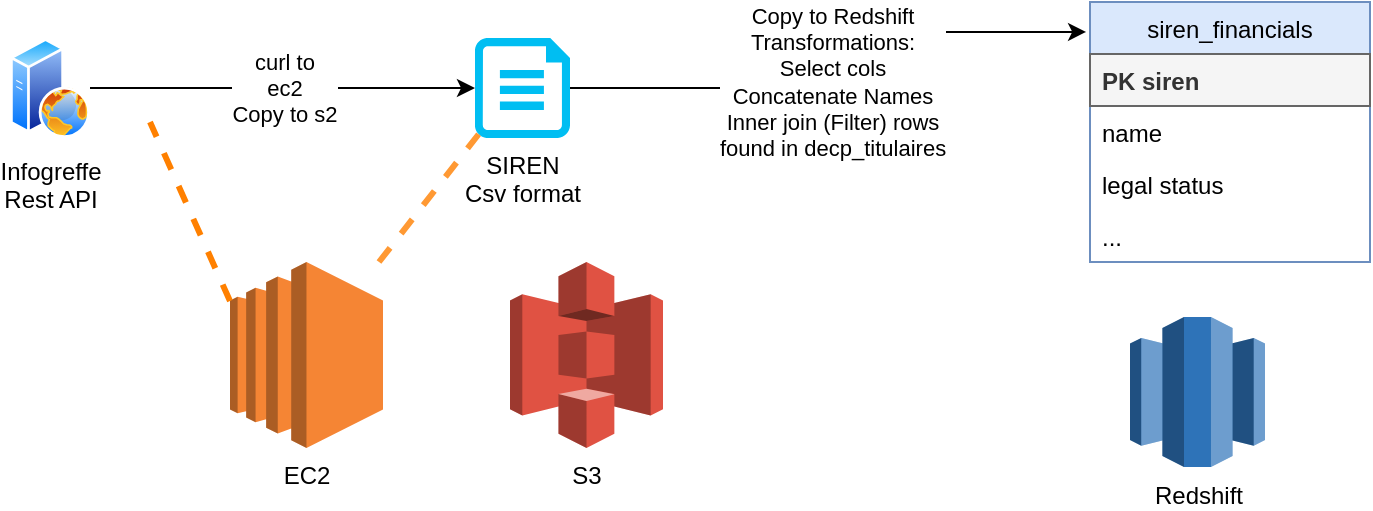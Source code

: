 <mxfile version="14.0.1" type="device"><diagram id="jvIMWr7po_z69hKIchvI" name="Page-1"><mxGraphModel dx="678" dy="500" grid="1" gridSize="10" guides="1" tooltips="1" connect="1" arrows="1" fold="1" page="1" pageScale="1" pageWidth="850" pageHeight="1100" math="0" shadow="0"><root><mxCell id="0"/><mxCell id="1" parent="0"/><mxCell id="0sZq0e34uGnVB1kBdo4x-4" value="SIREN&lt;br&gt;Csv format" style="verticalLabelPosition=bottom;html=1;verticalAlign=top;align=center;strokeColor=none;fillColor=#00BEF2;shape=mxgraph.azure.cloud_services_configuration_file;pointerEvents=1;" parent="1" vertex="1"><mxGeometry x="252.5" y="58" width="47.5" height="50" as="geometry"/></mxCell><mxCell id="0sZq0e34uGnVB1kBdo4x-15" style="edgeStyle=orthogonalEdgeStyle;rounded=0;orthogonalLoop=1;jettySize=auto;html=1;exitX=1;exitY=0.5;exitDx=0;exitDy=0;exitPerimeter=0;entryX=-0.014;entryY=0.115;entryDx=0;entryDy=0;entryPerimeter=0;" parent="1" source="0sZq0e34uGnVB1kBdo4x-4" target="0sZq0e34uGnVB1kBdo4x-10" edge="1"><mxGeometry relative="1" as="geometry"><mxPoint x="607.5" y="35" as="sourcePoint"/></mxGeometry></mxCell><mxCell id="0sZq0e34uGnVB1kBdo4x-21" value="&lt;div&gt;Copy to Redshift&lt;/div&gt;&lt;div&gt;Transformations:&lt;br&gt;Select cols&lt;br&gt;Concatenate Names&lt;/div&gt;&lt;div&gt;Inner join (Filter) rows&lt;br&gt; found in decp_titulaires&lt;br&gt;&lt;/div&gt;" style="edgeLabel;html=1;align=center;verticalAlign=middle;resizable=0;points=[];" parent="0sZq0e34uGnVB1kBdo4x-15" vertex="1" connectable="0"><mxGeometry x="-0.066" y="-1" relative="1" as="geometry"><mxPoint as="offset"/></mxGeometry></mxCell><mxCell id="0sZq0e34uGnVB1kBdo4x-10" value="siren_financials" style="swimlane;fontStyle=0;childLayout=stackLayout;horizontal=1;startSize=26;fillColor=#dae8fc;horizontalStack=0;resizeParent=1;resizeParentMax=0;resizeLast=0;collapsible=1;marginBottom=0;strokeColor=#6c8ebf;" parent="1" vertex="1"><mxGeometry x="560" y="40" width="140" height="130" as="geometry"/></mxCell><mxCell id="0sZq0e34uGnVB1kBdo4x-11" value="PK siren" style="text;strokeColor=#666666;fillColor=#f5f5f5;align=left;verticalAlign=top;spacingLeft=4;spacingRight=4;overflow=hidden;rotatable=0;points=[[0,0.5],[1,0.5]];portConstraint=eastwest;fontStyle=1;fontColor=#333333;" parent="0sZq0e34uGnVB1kBdo4x-10" vertex="1"><mxGeometry y="26" width="140" height="26" as="geometry"/></mxCell><mxCell id="0sZq0e34uGnVB1kBdo4x-12" value="name" style="text;strokeColor=none;fillColor=none;align=left;verticalAlign=top;spacingLeft=4;spacingRight=4;overflow=hidden;rotatable=0;points=[[0,0.5],[1,0.5]];portConstraint=eastwest;" parent="0sZq0e34uGnVB1kBdo4x-10" vertex="1"><mxGeometry y="52" width="140" height="26" as="geometry"/></mxCell><mxCell id="0sZq0e34uGnVB1kBdo4x-13" value="legal status" style="text;strokeColor=none;fillColor=none;align=left;verticalAlign=top;spacingLeft=4;spacingRight=4;overflow=hidden;rotatable=0;points=[[0,0.5],[1,0.5]];portConstraint=eastwest;" parent="0sZq0e34uGnVB1kBdo4x-10" vertex="1"><mxGeometry y="78" width="140" height="26" as="geometry"/></mxCell><mxCell id="0sZq0e34uGnVB1kBdo4x-14" value="..." style="text;strokeColor=none;fillColor=none;align=left;verticalAlign=top;spacingLeft=4;spacingRight=4;overflow=hidden;rotatable=0;points=[[0,0.5],[1,0.5]];portConstraint=eastwest;" parent="0sZq0e34uGnVB1kBdo4x-10" vertex="1"><mxGeometry y="104" width="140" height="26" as="geometry"/></mxCell><mxCell id="0sZq0e34uGnVB1kBdo4x-25" value="curl to&lt;br&gt;ec2&lt;br&gt;Copy to s2" style="edgeStyle=orthogonalEdgeStyle;rounded=0;orthogonalLoop=1;jettySize=auto;html=1;entryX=0;entryY=0.5;entryDx=0;entryDy=0;entryPerimeter=0;" parent="1" source="0sZq0e34uGnVB1kBdo4x-24" target="0sZq0e34uGnVB1kBdo4x-4" edge="1"><mxGeometry relative="1" as="geometry"><mxPoint x="130" y="83" as="targetPoint"/></mxGeometry></mxCell><mxCell id="0sZq0e34uGnVB1kBdo4x-24" value="Infogreffe&lt;br&gt;Rest API" style="aspect=fixed;perimeter=ellipsePerimeter;html=1;align=center;shadow=0;dashed=0;spacingTop=3;image;image=img/lib/active_directory/web_server.svg;" parent="1" vertex="1"><mxGeometry x="20" y="58" width="40" height="50" as="geometry"/></mxCell><mxCell id="0sZq0e34uGnVB1kBdo4x-28" value="EC2" style="outlineConnect=0;dashed=0;verticalLabelPosition=bottom;verticalAlign=top;align=center;html=1;shape=mxgraph.aws3.ec2;fillColor=#F58534;gradientColor=none;" parent="1" vertex="1"><mxGeometry x="130" y="170" width="76.5" height="93" as="geometry"/></mxCell><mxCell id="0sZq0e34uGnVB1kBdo4x-29" value="S3" style="outlineConnect=0;dashed=0;verticalLabelPosition=bottom;verticalAlign=top;align=center;html=1;shape=mxgraph.aws3.s3;fillColor=#E05243;gradientColor=none;" parent="1" vertex="1"><mxGeometry x="270" y="170" width="76.5" height="93" as="geometry"/></mxCell><mxCell id="0sZq0e34uGnVB1kBdo4x-30" value="" style="endArrow=none;dashed=1;html=1;exitX=0;exitY=0.21;exitDx=0;exitDy=0;exitPerimeter=0;strokeColor=#FF8000;strokeWidth=3;" parent="1" source="0sZq0e34uGnVB1kBdo4x-28" edge="1"><mxGeometry width="50" height="50" relative="1" as="geometry"><mxPoint x="160" y="270" as="sourcePoint"/><mxPoint x="90" y="100" as="targetPoint"/></mxGeometry></mxCell><mxCell id="0sZq0e34uGnVB1kBdo4x-32" value="" style="endArrow=none;dashed=1;html=1;strokeColor=#FF9933;strokeWidth=3;entryX=0.04;entryY=0.96;entryDx=0;entryDy=0;entryPerimeter=0;" parent="1" source="0sZq0e34uGnVB1kBdo4x-28" target="0sZq0e34uGnVB1kBdo4x-4" edge="1"><mxGeometry width="50" height="50" relative="1" as="geometry"><mxPoint x="255.5" y="218.03" as="sourcePoint"/><mxPoint x="220" y="100" as="targetPoint"/></mxGeometry></mxCell><mxCell id="0sZq0e34uGnVB1kBdo4x-34" value="Redshift" style="outlineConnect=0;dashed=0;verticalLabelPosition=bottom;verticalAlign=top;align=center;html=1;shape=mxgraph.aws3.redshift;fillColor=#2E73B8;gradientColor=none;" parent="1" vertex="1"><mxGeometry x="580" y="197.5" width="67.5" height="75" as="geometry"/></mxCell></root></mxGraphModel></diagram></mxfile>